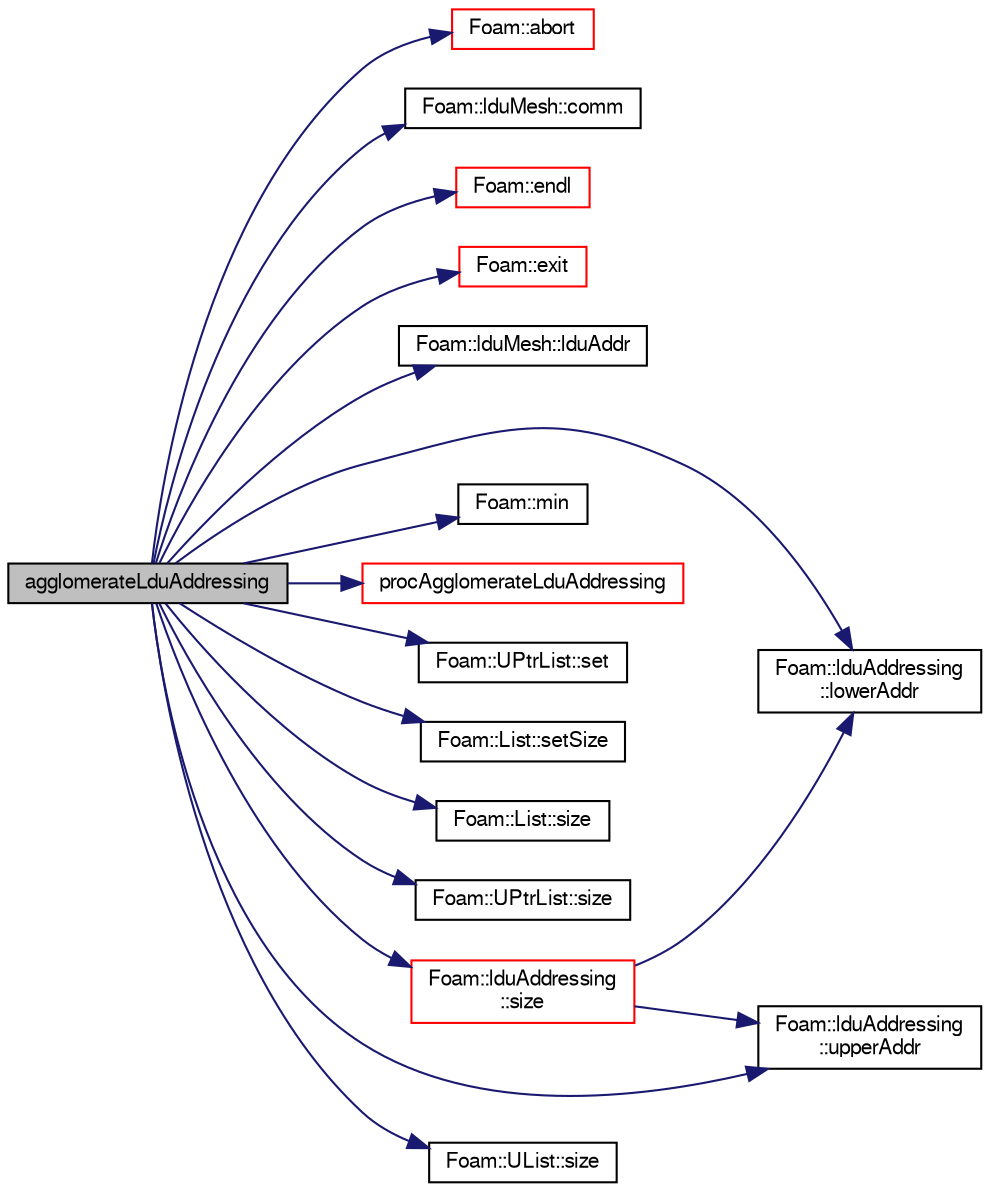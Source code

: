 digraph "agglomerateLduAddressing"
{
  bgcolor="transparent";
  edge [fontname="FreeSans",fontsize="10",labelfontname="FreeSans",labelfontsize="10"];
  node [fontname="FreeSans",fontsize="10",shape=record];
  rankdir="LR";
  Node117 [label="agglomerateLduAddressing",height=0.2,width=0.4,color="black", fillcolor="grey75", style="filled", fontcolor="black"];
  Node117 -> Node118 [color="midnightblue",fontsize="10",style="solid",fontname="FreeSans"];
  Node118 [label="Foam::abort",height=0.2,width=0.4,color="red",URL="$a21124.html#a447107a607d03e417307c203fa5fb44b"];
  Node117 -> Node161 [color="midnightblue",fontsize="10",style="solid",fontname="FreeSans"];
  Node161 [label="Foam::lduMesh::comm",height=0.2,width=0.4,color="black",URL="$a27126.html#a28ed0554ff28e2947c49b335f621d507",tooltip="Return communicator used for parallel communication. "];
  Node117 -> Node126 [color="midnightblue",fontsize="10",style="solid",fontname="FreeSans"];
  Node126 [label="Foam::endl",height=0.2,width=0.4,color="red",URL="$a21124.html#a2db8fe02a0d3909e9351bb4275b23ce4",tooltip="Add newline and flush stream. "];
  Node117 -> Node162 [color="midnightblue",fontsize="10",style="solid",fontname="FreeSans"];
  Node162 [label="Foam::exit",height=0.2,width=0.4,color="red",URL="$a21124.html#a06ca7250d8e89caf05243ec094843642"];
  Node117 -> Node166 [color="midnightblue",fontsize="10",style="solid",fontname="FreeSans"];
  Node166 [label="Foam::lduMesh::lduAddr",height=0.2,width=0.4,color="black",URL="$a27126.html#af9d1b76b0bf69742df5ae6ea9ccdc729",tooltip="Return ldu addressing. "];
  Node117 -> Node167 [color="midnightblue",fontsize="10",style="solid",fontname="FreeSans"];
  Node167 [label="Foam::lduAddressing\l::lowerAddr",height=0.2,width=0.4,color="black",URL="$a26850.html#acd71c2321f86cb61103e8d46142d19b3",tooltip="Return lower addressing. "];
  Node117 -> Node168 [color="midnightblue",fontsize="10",style="solid",fontname="FreeSans"];
  Node168 [label="Foam::min",height=0.2,width=0.4,color="black",URL="$a21124.html#a253e112ad2d56d96230ff39ea7f442dc"];
  Node117 -> Node169 [color="midnightblue",fontsize="10",style="solid",fontname="FreeSans"];
  Node169 [label="procAgglomerateLduAddressing",height=0.2,width=0.4,color="red",URL="$a26970.html#a502ca78063804821f67dd5e7eb434657",tooltip="Collect and combine processor meshes into allMesh. "];
  Node117 -> Node180 [color="midnightblue",fontsize="10",style="solid",fontname="FreeSans"];
  Node180 [label="Foam::UPtrList::set",height=0.2,width=0.4,color="black",URL="$a25990.html#a2d4fe99e7a41d6359b3c1946995622a0",tooltip="Is element set. "];
  Node117 -> Node173 [color="midnightblue",fontsize="10",style="solid",fontname="FreeSans"];
  Node173 [label="Foam::List::setSize",height=0.2,width=0.4,color="black",URL="$a25694.html#aedb985ffeaf1bdbfeccc2a8730405703",tooltip="Reset size of List. "];
  Node117 -> Node171 [color="midnightblue",fontsize="10",style="solid",fontname="FreeSans"];
  Node171 [label="Foam::List::size",height=0.2,width=0.4,color="black",URL="$a25694.html#a8a5f6fa29bd4b500caf186f60245b384",tooltip="Override size to be inconsistent with allocated storage. "];
  Node117 -> Node181 [color="midnightblue",fontsize="10",style="solid",fontname="FreeSans"];
  Node181 [label="Foam::UPtrList::size",height=0.2,width=0.4,color="black",URL="$a25990.html#a47b3bf30da1eb3ab8076b5fbe00e0494",tooltip="Return the number of elements in the UPtrList. "];
  Node117 -> Node182 [color="midnightblue",fontsize="10",style="solid",fontname="FreeSans"];
  Node182 [label="Foam::lduAddressing\l::size",height=0.2,width=0.4,color="red",URL="$a26850.html#a9facbf0a118d395c89884e45a5ca4e4b",tooltip="Return number of equations. "];
  Node182 -> Node167 [color="midnightblue",fontsize="10",style="solid",fontname="FreeSans"];
  Node182 -> Node183 [color="midnightblue",fontsize="10",style="solid",fontname="FreeSans"];
  Node183 [label="Foam::lduAddressing\l::upperAddr",height=0.2,width=0.4,color="black",URL="$a26850.html#ac0baafb7743d958e9e27804c8c53f1b8",tooltip="Return upper addressing. "];
  Node117 -> Node175 [color="midnightblue",fontsize="10",style="solid",fontname="FreeSans"];
  Node175 [label="Foam::UList::size",height=0.2,width=0.4,color="black",URL="$a25698.html#a47b3bf30da1eb3ab8076b5fbe00e0494",tooltip="Return the number of elements in the UList. "];
  Node117 -> Node183 [color="midnightblue",fontsize="10",style="solid",fontname="FreeSans"];
}
